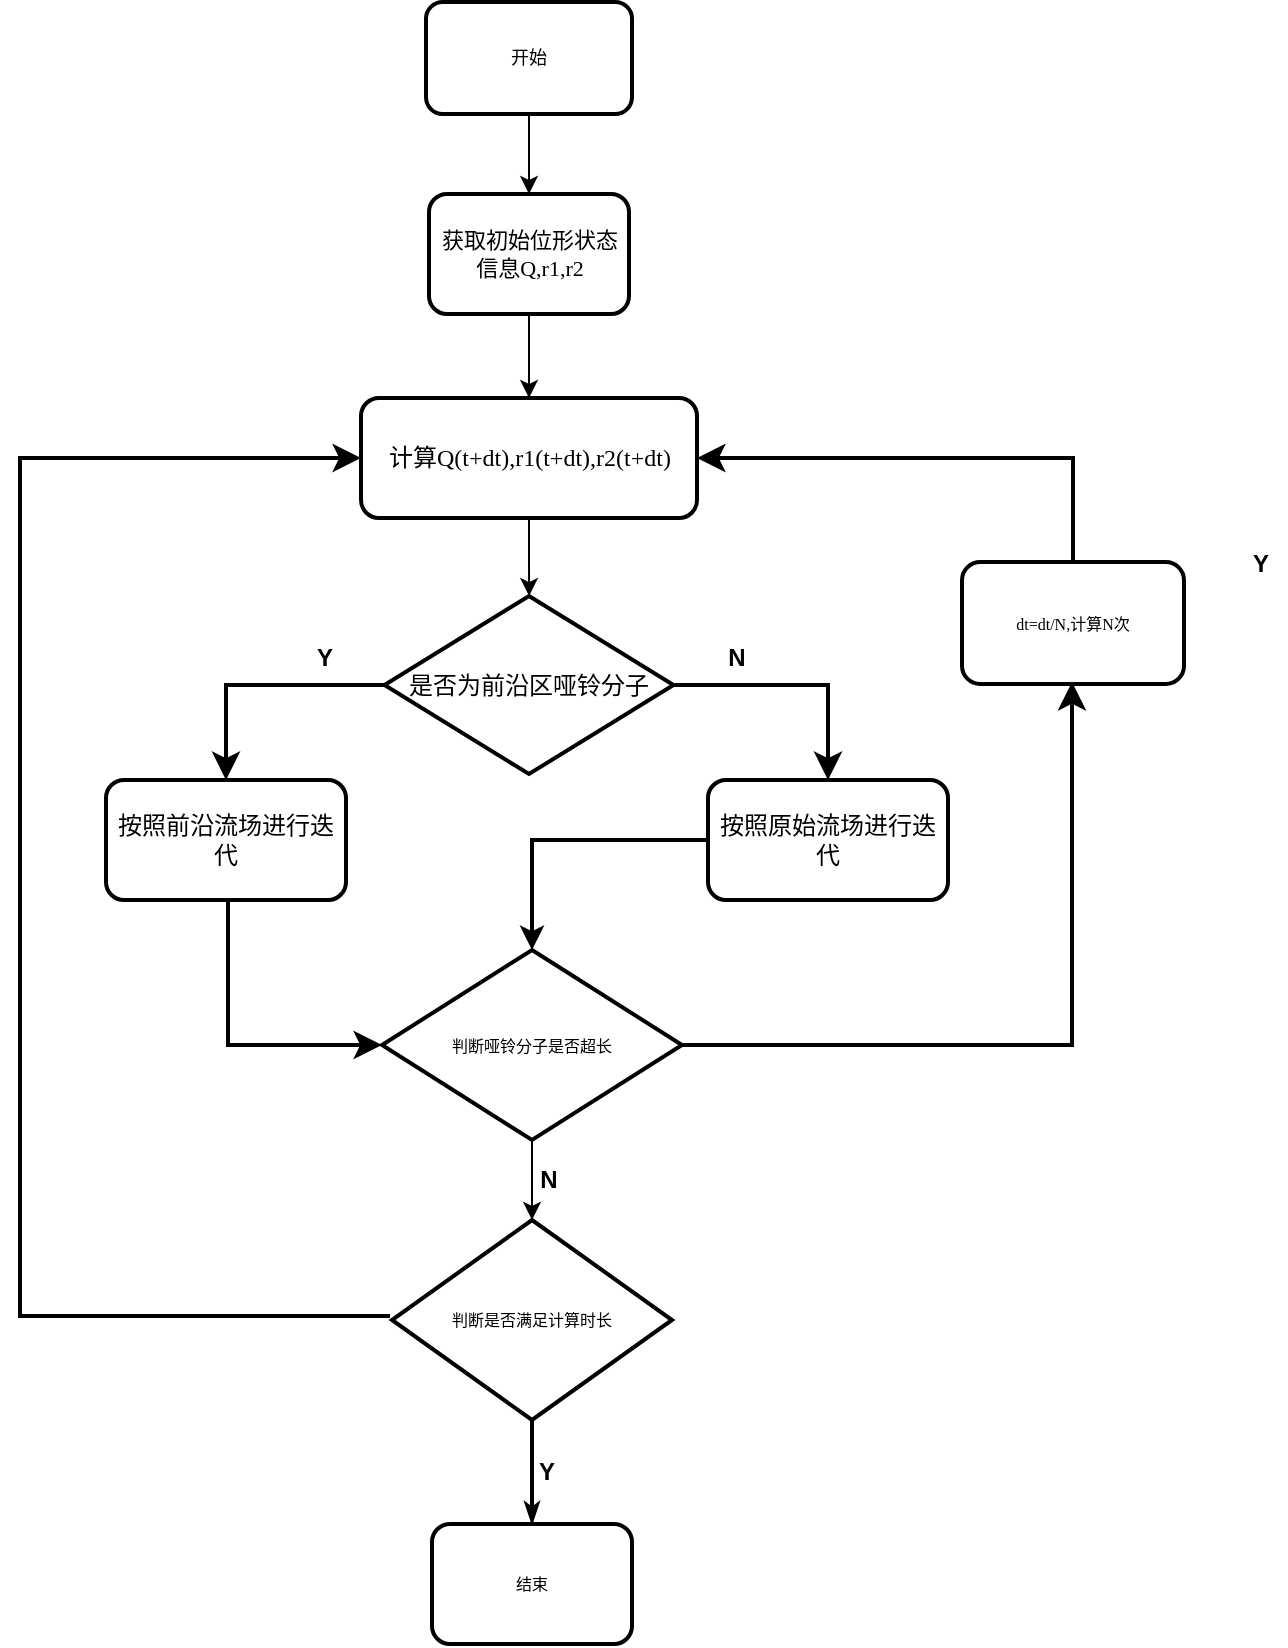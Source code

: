 <mxfile version="21.0.8" type="github">
  <diagram name="Page-1" id="74e2e168-ea6b-b213-b513-2b3c1d86103e">
    <mxGraphModel dx="1036" dy="535" grid="0" gridSize="10" guides="1" tooltips="1" connect="1" arrows="1" fold="1" page="1" pageScale="1" pageWidth="1100" pageHeight="850" background="none" math="0" shadow="0">
      <root>
        <mxCell id="0" />
        <mxCell id="1" parent="0" />
        <mxCell id="pBZqy-24k48PtXodU0PR-14" value="" style="edgeStyle=orthogonalEdgeStyle;rounded=0;orthogonalLoop=1;jettySize=auto;html=1;" edge="1" parent="1" source="77e6c97f196da883-8" target="77e6c97f196da883-11">
          <mxGeometry relative="1" as="geometry" />
        </mxCell>
        <mxCell id="77e6c97f196da883-8" value="&lt;font style=&quot;font-size: 9px;&quot;&gt;开始&lt;/font&gt;" style="rounded=1;whiteSpace=wrap;html=1;shadow=0;labelBackgroundColor=none;strokeWidth=2;fontFamily=Verdana;fontSize=9;align=center;" parent="1" vertex="1">
          <mxGeometry x="367" y="46" width="103" height="56" as="geometry" />
        </mxCell>
        <mxCell id="pBZqy-24k48PtXodU0PR-15" value="" style="edgeStyle=orthogonalEdgeStyle;rounded=0;orthogonalLoop=1;jettySize=auto;html=1;" edge="1" parent="1" source="77e6c97f196da883-11" target="pBZqy-24k48PtXodU0PR-12">
          <mxGeometry relative="1" as="geometry" />
        </mxCell>
        <mxCell id="77e6c97f196da883-11" value="&lt;font style=&quot;font-size: 11px;&quot;&gt;获取初始位形状态信息Q,r1,r2&lt;/font&gt;" style="rounded=1;whiteSpace=wrap;html=1;shadow=0;labelBackgroundColor=none;strokeWidth=2;fontFamily=Verdana;fontSize=8;align=center;" parent="1" vertex="1">
          <mxGeometry x="368.5" y="142" width="100" height="60" as="geometry" />
        </mxCell>
        <mxCell id="77e6c97f196da883-15" value="dt=dt/N,计算N次" style="rounded=1;whiteSpace=wrap;html=1;shadow=0;labelBackgroundColor=none;strokeWidth=2;fontFamily=Verdana;fontSize=8;align=center;" parent="1" vertex="1">
          <mxGeometry x="635" y="326" width="111" height="61" as="geometry" />
        </mxCell>
        <mxCell id="77e6c97f196da883-16" value="判断是否满足计算时长" style="rhombus;whiteSpace=wrap;html=1;rounded=0;shadow=0;labelBackgroundColor=none;strokeWidth=2;fontFamily=Verdana;fontSize=8;align=center;" parent="1" vertex="1">
          <mxGeometry x="350" y="655" width="140" height="100" as="geometry" />
        </mxCell>
        <mxCell id="77e6c97f196da883-35" style="edgeStyle=orthogonalEdgeStyle;rounded=1;html=1;labelBackgroundColor=none;startArrow=none;startFill=0;startSize=5;endArrow=classicThin;endFill=1;endSize=5;jettySize=auto;orthogonalLoop=1;strokeWidth=2;fontFamily=Verdana;fontSize=8" parent="1" source="77e6c97f196da883-16" target="77e6c97f196da883-17" edge="1">
          <mxGeometry relative="1" as="geometry" />
        </mxCell>
        <mxCell id="pBZqy-24k48PtXodU0PR-17" value="" style="edgeStyle=orthogonalEdgeStyle;rounded=0;orthogonalLoop=1;jettySize=auto;html=1;" edge="1" parent="1" source="77e6c97f196da883-20" target="77e6c97f196da883-16">
          <mxGeometry relative="1" as="geometry" />
        </mxCell>
        <mxCell id="77e6c97f196da883-20" value="判断哑铃分子是否超长" style="rhombus;whiteSpace=wrap;html=1;rounded=0;shadow=0;labelBackgroundColor=none;strokeWidth=2;fontFamily=Verdana;fontSize=8;align=center;" parent="1" vertex="1">
          <mxGeometry x="345" y="520" width="150" height="95" as="geometry" />
        </mxCell>
        <mxCell id="77e6c97f196da883-17" value="结束" style="rounded=1;whiteSpace=wrap;html=1;shadow=0;labelBackgroundColor=none;strokeWidth=2;fontFamily=Verdana;fontSize=8;align=center;" parent="1" vertex="1">
          <mxGeometry x="370" y="807" width="100" height="60" as="geometry" />
        </mxCell>
        <mxCell id="BoxLvL8MPdrxsjl6-heK-12" value="&lt;b&gt;Y&lt;/b&gt;" style="text;html=1;align=center;verticalAlign=middle;resizable=0;points=[];autosize=1;strokeColor=none;fillColor=none;" parent="1" vertex="1">
          <mxGeometry x="771" y="314" width="26" height="26" as="geometry" />
        </mxCell>
        <mxCell id="BoxLvL8MPdrxsjl6-heK-13" value="&lt;b&gt;N&lt;/b&gt;" style="text;html=1;align=center;verticalAlign=middle;resizable=0;points=[];autosize=1;strokeColor=none;fillColor=none;" parent="1" vertex="1">
          <mxGeometry x="414" y="622" width="27" height="26" as="geometry" />
        </mxCell>
        <mxCell id="BoxLvL8MPdrxsjl6-heK-14" value="&lt;b&gt;Y&lt;/b&gt;" style="text;html=1;align=center;verticalAlign=middle;resizable=0;points=[];autosize=1;strokeColor=none;fillColor=none;" parent="1" vertex="1">
          <mxGeometry x="414" y="768" width="26" height="26" as="geometry" />
        </mxCell>
        <mxCell id="pBZqy-24k48PtXodU0PR-1" value="&lt;font face=&quot;Verdana&quot;&gt;是否为前沿区哑铃分子&lt;/font&gt;" style="rhombus;whiteSpace=wrap;html=1;strokeWidth=2;" vertex="1" parent="1">
          <mxGeometry x="346.25" y="343" width="144.5" height="89" as="geometry" />
        </mxCell>
        <mxCell id="pBZqy-24k48PtXodU0PR-2" value="按照前沿流场进行迭代" style="rounded=1;whiteSpace=wrap;html=1;strokeWidth=2;" vertex="1" parent="1">
          <mxGeometry x="207" y="435" width="120" height="60" as="geometry" />
        </mxCell>
        <mxCell id="pBZqy-24k48PtXodU0PR-4" value="按照原始流场进行迭代" style="rounded=1;whiteSpace=wrap;html=1;strokeWidth=2;" vertex="1" parent="1">
          <mxGeometry x="508" y="435" width="120" height="60" as="geometry" />
        </mxCell>
        <mxCell id="pBZqy-24k48PtXodU0PR-8" value="" style="edgeStyle=segmentEdgeStyle;endArrow=classic;html=1;curved=0;rounded=0;endSize=8;startSize=8;entryX=0;entryY=0.5;entryDx=0;entryDy=0;exitX=0.5;exitY=1;exitDx=0;exitDy=0;strokeWidth=2;" edge="1" parent="1" source="pBZqy-24k48PtXodU0PR-2" target="77e6c97f196da883-20">
          <mxGeometry width="50" height="50" relative="1" as="geometry">
            <mxPoint x="503" y="563" as="sourcePoint" />
            <mxPoint x="553" y="513" as="targetPoint" />
            <Array as="points">
              <mxPoint x="268" y="568" />
            </Array>
          </mxGeometry>
        </mxCell>
        <mxCell id="pBZqy-24k48PtXodU0PR-9" value="" style="edgeStyle=segmentEdgeStyle;endArrow=classic;html=1;curved=0;rounded=0;endSize=8;startSize=8;exitX=1;exitY=0.5;exitDx=0;exitDy=0;strokeWidth=2;" edge="1" parent="1" source="pBZqy-24k48PtXodU0PR-1" target="pBZqy-24k48PtXodU0PR-4">
          <mxGeometry width="50" height="50" relative="1" as="geometry">
            <mxPoint x="503" y="563" as="sourcePoint" />
            <mxPoint x="553" y="513" as="targetPoint" />
          </mxGeometry>
        </mxCell>
        <mxCell id="pBZqy-24k48PtXodU0PR-11" value="" style="edgeStyle=segmentEdgeStyle;endArrow=classic;html=1;curved=0;rounded=0;endSize=8;startSize=8;entryX=0.5;entryY=0;entryDx=0;entryDy=0;exitX=0;exitY=0.5;exitDx=0;exitDy=0;strokeWidth=2;" edge="1" parent="1" source="pBZqy-24k48PtXodU0PR-1" target="pBZqy-24k48PtXodU0PR-2">
          <mxGeometry width="50" height="50" relative="1" as="geometry">
            <mxPoint x="349" y="379" as="sourcePoint" />
            <mxPoint x="266" y="375" as="targetPoint" />
          </mxGeometry>
        </mxCell>
        <mxCell id="pBZqy-24k48PtXodU0PR-16" value="" style="edgeStyle=orthogonalEdgeStyle;rounded=0;orthogonalLoop=1;jettySize=auto;html=1;" edge="1" parent="1" source="pBZqy-24k48PtXodU0PR-12" target="pBZqy-24k48PtXodU0PR-1">
          <mxGeometry relative="1" as="geometry" />
        </mxCell>
        <mxCell id="pBZqy-24k48PtXodU0PR-12" value="&lt;font face=&quot;Verdana&quot;&gt;计算Q(t+dt),r1(t+dt),r2(t+dt)&lt;/font&gt;" style="rounded=1;whiteSpace=wrap;html=1;strokeWidth=2;" vertex="1" parent="1">
          <mxGeometry x="334.5" y="244" width="168" height="60" as="geometry" />
        </mxCell>
        <mxCell id="pBZqy-24k48PtXodU0PR-18" value="" style="endArrow=classic;html=1;rounded=0;exitX=0;exitY=0.5;exitDx=0;exitDy=0;entryX=0.5;entryY=0;entryDx=0;entryDy=0;strokeWidth=2;" edge="1" parent="1" source="pBZqy-24k48PtXodU0PR-4" target="77e6c97f196da883-20">
          <mxGeometry width="50" height="50" relative="1" as="geometry">
            <mxPoint x="503" y="614" as="sourcePoint" />
            <mxPoint x="553" y="564" as="targetPoint" />
            <Array as="points">
              <mxPoint x="420" y="465" />
            </Array>
          </mxGeometry>
        </mxCell>
        <mxCell id="pBZqy-24k48PtXodU0PR-19" value="&lt;b&gt;Y&lt;/b&gt;" style="text;html=1;align=center;verticalAlign=middle;resizable=0;points=[];autosize=1;strokeColor=none;fillColor=none;" vertex="1" parent="1">
          <mxGeometry x="303" y="361" width="26" height="26" as="geometry" />
        </mxCell>
        <mxCell id="pBZqy-24k48PtXodU0PR-20" value="&lt;b&gt;N&lt;/b&gt;" style="text;html=1;align=center;verticalAlign=middle;resizable=0;points=[];autosize=1;strokeColor=none;fillColor=none;" vertex="1" parent="1">
          <mxGeometry x="508" y="361" width="27" height="26" as="geometry" />
        </mxCell>
        <mxCell id="pBZqy-24k48PtXodU0PR-22" value="" style="edgeStyle=segmentEdgeStyle;endArrow=classic;html=1;curved=0;rounded=0;endSize=8;startSize=8;strokeWidth=2;exitX=1;exitY=0.5;exitDx=0;exitDy=0;" edge="1" parent="1" source="77e6c97f196da883-20">
          <mxGeometry width="50" height="50" relative="1" as="geometry">
            <mxPoint x="630" y="467" as="sourcePoint" />
            <mxPoint x="690" y="386" as="targetPoint" />
            <Array as="points">
              <mxPoint x="690" y="568" />
            </Array>
          </mxGeometry>
        </mxCell>
        <mxCell id="pBZqy-24k48PtXodU0PR-24" value="" style="edgeStyle=segmentEdgeStyle;endArrow=classic;html=1;curved=0;rounded=0;endSize=8;startSize=8;exitX=0.5;exitY=0;exitDx=0;exitDy=0;entryX=1;entryY=0.5;entryDx=0;entryDy=0;strokeWidth=2;" edge="1" parent="1" source="77e6c97f196da883-15" target="pBZqy-24k48PtXodU0PR-12">
          <mxGeometry width="50" height="50" relative="1" as="geometry">
            <mxPoint x="503" y="443" as="sourcePoint" />
            <mxPoint x="553" y="393" as="targetPoint" />
            <Array as="points">
              <mxPoint x="691" y="274" />
            </Array>
          </mxGeometry>
        </mxCell>
        <mxCell id="pBZqy-24k48PtXodU0PR-25" value="" style="edgeStyle=elbowEdgeStyle;elbow=horizontal;endArrow=classic;html=1;curved=0;rounded=0;endSize=8;startSize=8;strokeWidth=2;" edge="1" parent="1" target="pBZqy-24k48PtXodU0PR-12">
          <mxGeometry width="50" height="50" relative="1" as="geometry">
            <mxPoint x="349" y="703" as="sourcePoint" />
            <mxPoint x="257" y="637" as="targetPoint" />
            <Array as="points">
              <mxPoint x="164" y="485" />
            </Array>
          </mxGeometry>
        </mxCell>
      </root>
    </mxGraphModel>
  </diagram>
</mxfile>
